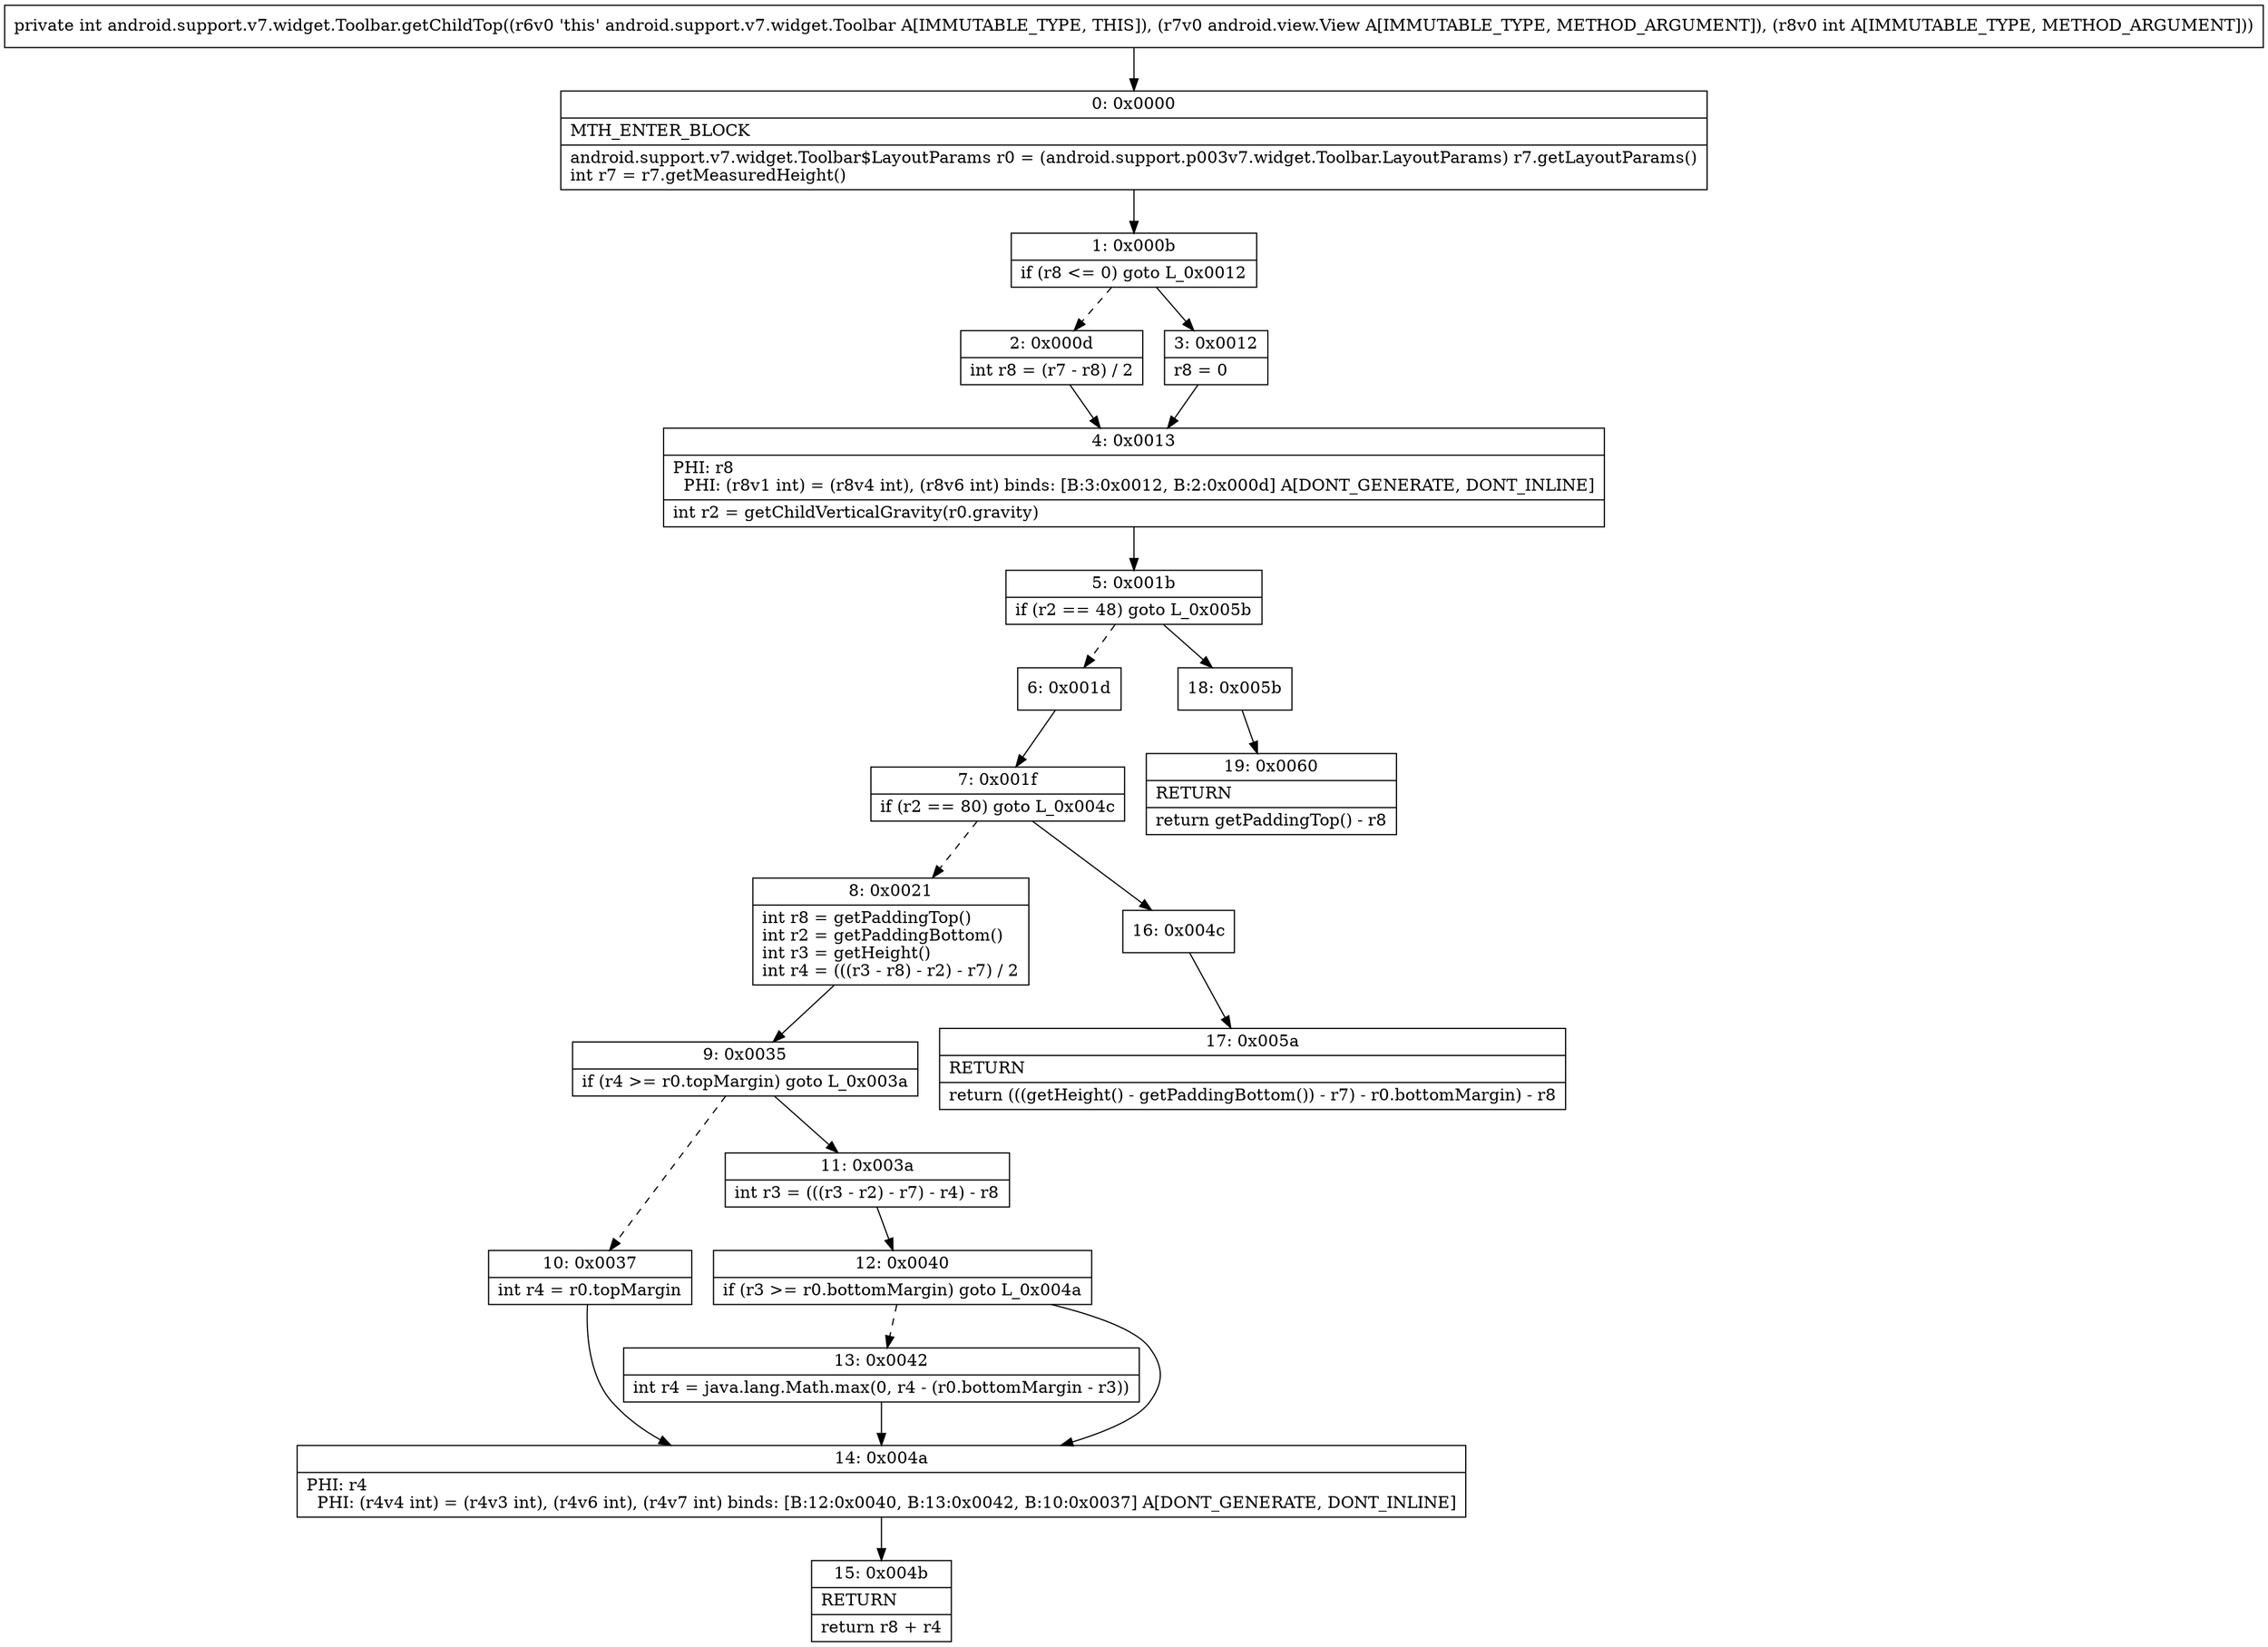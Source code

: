 digraph "CFG forandroid.support.v7.widget.Toolbar.getChildTop(Landroid\/view\/View;I)I" {
Node_0 [shape=record,label="{0\:\ 0x0000|MTH_ENTER_BLOCK\l|android.support.v7.widget.Toolbar$LayoutParams r0 = (android.support.p003v7.widget.Toolbar.LayoutParams) r7.getLayoutParams()\lint r7 = r7.getMeasuredHeight()\l}"];
Node_1 [shape=record,label="{1\:\ 0x000b|if (r8 \<= 0) goto L_0x0012\l}"];
Node_2 [shape=record,label="{2\:\ 0x000d|int r8 = (r7 \- r8) \/ 2\l}"];
Node_3 [shape=record,label="{3\:\ 0x0012|r8 = 0\l}"];
Node_4 [shape=record,label="{4\:\ 0x0013|PHI: r8 \l  PHI: (r8v1 int) = (r8v4 int), (r8v6 int) binds: [B:3:0x0012, B:2:0x000d] A[DONT_GENERATE, DONT_INLINE]\l|int r2 = getChildVerticalGravity(r0.gravity)\l}"];
Node_5 [shape=record,label="{5\:\ 0x001b|if (r2 == 48) goto L_0x005b\l}"];
Node_6 [shape=record,label="{6\:\ 0x001d}"];
Node_7 [shape=record,label="{7\:\ 0x001f|if (r2 == 80) goto L_0x004c\l}"];
Node_8 [shape=record,label="{8\:\ 0x0021|int r8 = getPaddingTop()\lint r2 = getPaddingBottom()\lint r3 = getHeight()\lint r4 = (((r3 \- r8) \- r2) \- r7) \/ 2\l}"];
Node_9 [shape=record,label="{9\:\ 0x0035|if (r4 \>= r0.topMargin) goto L_0x003a\l}"];
Node_10 [shape=record,label="{10\:\ 0x0037|int r4 = r0.topMargin\l}"];
Node_11 [shape=record,label="{11\:\ 0x003a|int r3 = (((r3 \- r2) \- r7) \- r4) \- r8\l}"];
Node_12 [shape=record,label="{12\:\ 0x0040|if (r3 \>= r0.bottomMargin) goto L_0x004a\l}"];
Node_13 [shape=record,label="{13\:\ 0x0042|int r4 = java.lang.Math.max(0, r4 \- (r0.bottomMargin \- r3))\l}"];
Node_14 [shape=record,label="{14\:\ 0x004a|PHI: r4 \l  PHI: (r4v4 int) = (r4v3 int), (r4v6 int), (r4v7 int) binds: [B:12:0x0040, B:13:0x0042, B:10:0x0037] A[DONT_GENERATE, DONT_INLINE]\l}"];
Node_15 [shape=record,label="{15\:\ 0x004b|RETURN\l|return r8 + r4\l}"];
Node_16 [shape=record,label="{16\:\ 0x004c}"];
Node_17 [shape=record,label="{17\:\ 0x005a|RETURN\l|return (((getHeight() \- getPaddingBottom()) \- r7) \- r0.bottomMargin) \- r8\l}"];
Node_18 [shape=record,label="{18\:\ 0x005b}"];
Node_19 [shape=record,label="{19\:\ 0x0060|RETURN\l|return getPaddingTop() \- r8\l}"];
MethodNode[shape=record,label="{private int android.support.v7.widget.Toolbar.getChildTop((r6v0 'this' android.support.v7.widget.Toolbar A[IMMUTABLE_TYPE, THIS]), (r7v0 android.view.View A[IMMUTABLE_TYPE, METHOD_ARGUMENT]), (r8v0 int A[IMMUTABLE_TYPE, METHOD_ARGUMENT])) }"];
MethodNode -> Node_0;
Node_0 -> Node_1;
Node_1 -> Node_2[style=dashed];
Node_1 -> Node_3;
Node_2 -> Node_4;
Node_3 -> Node_4;
Node_4 -> Node_5;
Node_5 -> Node_6[style=dashed];
Node_5 -> Node_18;
Node_6 -> Node_7;
Node_7 -> Node_8[style=dashed];
Node_7 -> Node_16;
Node_8 -> Node_9;
Node_9 -> Node_10[style=dashed];
Node_9 -> Node_11;
Node_10 -> Node_14;
Node_11 -> Node_12;
Node_12 -> Node_13[style=dashed];
Node_12 -> Node_14;
Node_13 -> Node_14;
Node_14 -> Node_15;
Node_16 -> Node_17;
Node_18 -> Node_19;
}

